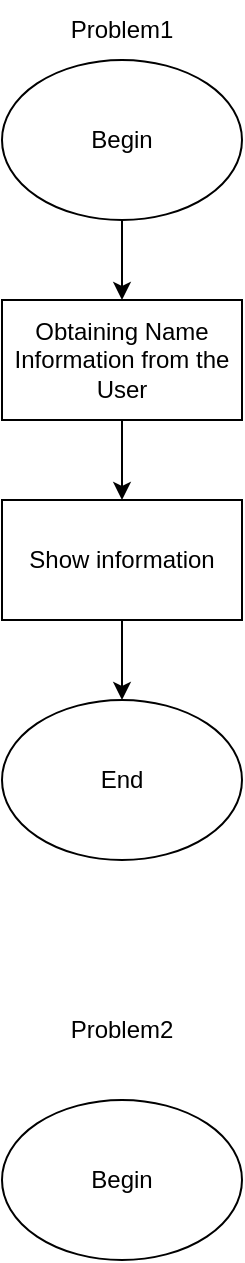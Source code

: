 <mxfile version="22.0.8" type="github">
  <diagram name="Sayfa -1" id="bmsgZCtZZ-5AFsBClS5B">
    <mxGraphModel dx="954" dy="622" grid="1" gridSize="10" guides="1" tooltips="1" connect="1" arrows="1" fold="1" page="1" pageScale="1" pageWidth="827" pageHeight="1169" math="0" shadow="0">
      <root>
        <mxCell id="0" />
        <mxCell id="1" parent="0" />
        <mxCell id="zvLlXQpkQXXfRNECSAVv-3" value="" style="edgeStyle=orthogonalEdgeStyle;rounded=0;orthogonalLoop=1;jettySize=auto;html=1;" parent="1" source="zvLlXQpkQXXfRNECSAVv-1" target="zvLlXQpkQXXfRNECSAVv-2" edge="1">
          <mxGeometry relative="1" as="geometry" />
        </mxCell>
        <mxCell id="zvLlXQpkQXXfRNECSAVv-1" value="Begin" style="ellipse;whiteSpace=wrap;html=1;" parent="1" vertex="1">
          <mxGeometry x="354" y="40" width="120" height="80" as="geometry" />
        </mxCell>
        <mxCell id="zvLlXQpkQXXfRNECSAVv-7" value="" style="edgeStyle=orthogonalEdgeStyle;rounded=0;orthogonalLoop=1;jettySize=auto;html=1;" parent="1" source="zvLlXQpkQXXfRNECSAVv-2" target="zvLlXQpkQXXfRNECSAVv-6" edge="1">
          <mxGeometry relative="1" as="geometry" />
        </mxCell>
        <mxCell id="zvLlXQpkQXXfRNECSAVv-2" value="Obtaining Name Information from the User" style="whiteSpace=wrap;html=1;" parent="1" vertex="1">
          <mxGeometry x="354" y="160" width="120" height="60" as="geometry" />
        </mxCell>
        <mxCell id="zvLlXQpkQXXfRNECSAVv-10" value="" style="edgeStyle=orthogonalEdgeStyle;rounded=0;orthogonalLoop=1;jettySize=auto;html=1;" parent="1" source="zvLlXQpkQXXfRNECSAVv-6" target="zvLlXQpkQXXfRNECSAVv-8" edge="1">
          <mxGeometry relative="1" as="geometry" />
        </mxCell>
        <mxCell id="zvLlXQpkQXXfRNECSAVv-6" value="Show information" style="whiteSpace=wrap;html=1;" parent="1" vertex="1">
          <mxGeometry x="354" y="260" width="120" height="60" as="geometry" />
        </mxCell>
        <mxCell id="zvLlXQpkQXXfRNECSAVv-8" value="End" style="ellipse;whiteSpace=wrap;html=1;" parent="1" vertex="1">
          <mxGeometry x="354" y="360" width="120" height="80" as="geometry" />
        </mxCell>
        <mxCell id="zvLlXQpkQXXfRNECSAVv-11" value="Problem1" style="text;html=1;strokeColor=none;fillColor=none;align=center;verticalAlign=middle;whiteSpace=wrap;rounded=0;" parent="1" vertex="1">
          <mxGeometry x="384" y="10" width="60" height="30" as="geometry" />
        </mxCell>
        <mxCell id="zvLlXQpkQXXfRNECSAVv-12" value="Problem2" style="text;html=1;strokeColor=none;fillColor=none;align=center;verticalAlign=middle;whiteSpace=wrap;rounded=0;" parent="1" vertex="1">
          <mxGeometry x="384" y="510" width="60" height="30" as="geometry" />
        </mxCell>
        <mxCell id="zvLlXQpkQXXfRNECSAVv-13" value="Begin" style="ellipse;whiteSpace=wrap;html=1;" parent="1" vertex="1">
          <mxGeometry x="354" y="560" width="120" height="80" as="geometry" />
        </mxCell>
      </root>
    </mxGraphModel>
  </diagram>
</mxfile>

